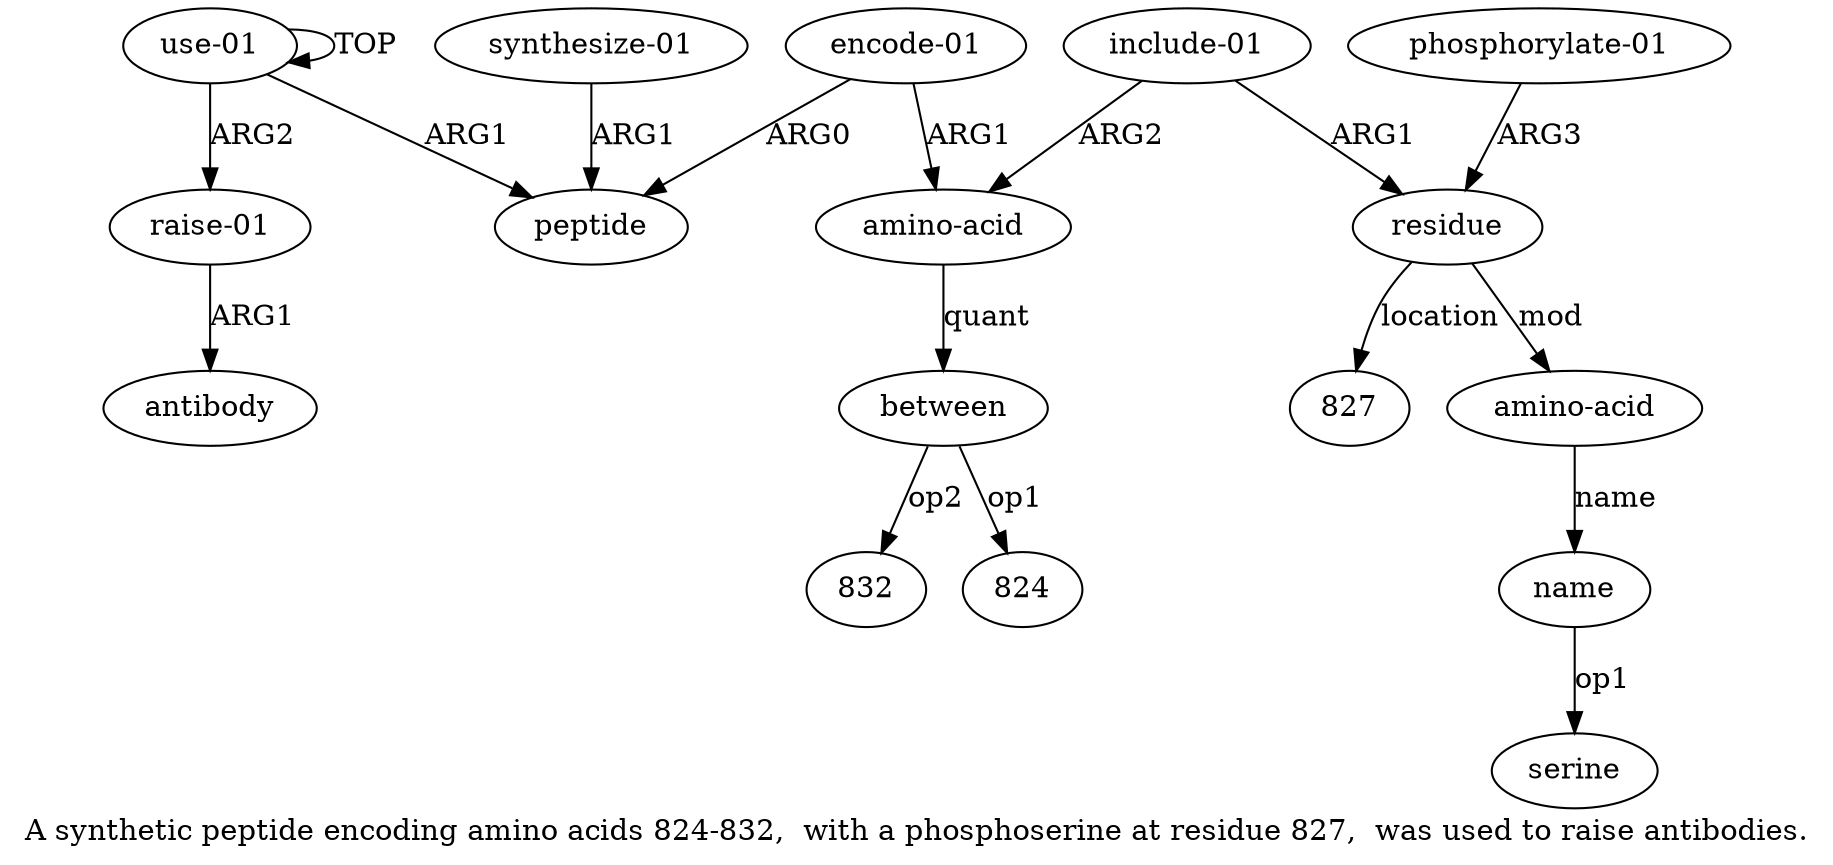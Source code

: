 digraph  {
	graph [label="A synthetic peptide encoding amino acids 824-832,  with a phosphoserine at residue 827,  was used to raise antibodies."];
	node [label="\N"];
	a11	 [color=black,
		gold_ind=11,
		gold_label="raise-01",
		label="raise-01",
		test_ind=11,
		test_label="raise-01"];
	a12	 [color=black,
		gold_ind=12,
		gold_label=antibody,
		label=antibody,
		test_ind=12,
		test_label=antibody];
	a11 -> a12 [key=0,
	color=black,
	gold_label=ARG1,
	label=ARG1,
	test_label=ARG1];
a10 [color=black,
	gold_ind=10,
	gold_label=name,
	label=name,
	test_ind=10,
	test_label=name];
"a10 serine" [color=black,
	gold_ind=-1,
	gold_label=serine,
	label=serine,
	test_ind=-1,
	test_label=serine];
a10 -> "a10 serine" [key=0,
color=black,
gold_label=op1,
label=op1,
test_label=op1];
"a5 824" [color=black,
gold_ind=-1,
gold_label=824,
label=824,
test_ind=-1,
test_label=824];
"a7 827" [color=black,
gold_ind=-1,
gold_label=827,
label=827,
test_ind=-1,
test_label=827];
"a5 832" [color=black,
gold_ind=-1,
gold_label=832,
label=832,
test_ind=-1,
test_label=832];
a1 [color=black,
gold_ind=1,
gold_label=peptide,
label=peptide,
test_ind=1,
test_label=peptide];
a0 [color=black,
gold_ind=0,
gold_label="use-01",
label="use-01",
test_ind=0,
test_label="use-01"];
a0 -> a11 [key=0,
color=black,
gold_label=ARG2,
label=ARG2,
test_label=ARG2];
a0 -> a1 [key=0,
color=black,
gold_label=ARG1,
label=ARG1,
test_label=ARG1];
a0 -> a0 [key=0,
color=black,
gold_label=TOP,
label=TOP,
test_label=TOP];
a3 [color=black,
gold_ind=3,
gold_label="encode-01",
label="encode-01",
test_ind=3,
test_label="encode-01"];
a3 -> a1 [key=0,
color=black,
gold_label=ARG0,
label=ARG0,
test_label=ARG0];
a4 [color=black,
gold_ind=4,
gold_label="amino-acid",
label="amino-acid",
test_ind=4,
test_label="amino-acid"];
a3 -> a4 [key=0,
color=black,
gold_label=ARG1,
label=ARG1,
test_label=ARG1];
a2 [color=black,
gold_ind=2,
gold_label="synthesize-01",
label="synthesize-01",
test_ind=2,
test_label="synthesize-01"];
a2 -> a1 [key=0,
color=black,
gold_label=ARG1,
label=ARG1,
test_label=ARG1];
a5 [color=black,
gold_ind=5,
gold_label=between,
label=between,
test_ind=5,
test_label=between];
a5 -> "a5 824" [key=0,
color=black,
gold_label=op1,
label=op1,
test_label=op1];
a5 -> "a5 832" [key=0,
color=black,
gold_label=op2,
label=op2,
test_label=op2];
a4 -> a5 [key=0,
color=black,
gold_label=quant,
label=quant,
test_label=quant];
a7 [color=black,
gold_ind=7,
gold_label=residue,
label=residue,
test_ind=7,
test_label=residue];
a7 -> "a7 827" [key=0,
color=black,
gold_label=location,
label=location,
test_label=location];
a9 [color=black,
gold_ind=9,
gold_label="amino-acid",
label="amino-acid",
test_ind=9,
test_label="amino-acid"];
a7 -> a9 [key=0,
color=black,
gold_label=mod,
label=mod,
test_label=mod];
a6 [color=black,
gold_ind=6,
gold_label="include-01",
label="include-01",
test_ind=6,
test_label="include-01"];
a6 -> a4 [key=0,
color=black,
gold_label=ARG2,
label=ARG2,
test_label=ARG2];
a6 -> a7 [key=0,
color=black,
gold_label=ARG1,
label=ARG1,
test_label=ARG1];
a9 -> a10 [key=0,
color=black,
gold_label=name,
label=name,
test_label=name];
a8 [color=black,
gold_ind=8,
gold_label="phosphorylate-01",
label="phosphorylate-01",
test_ind=8,
test_label="phosphorylate-01"];
a8 -> a7 [key=0,
color=black,
gold_label=ARG3,
label=ARG3,
test_label=ARG3];
}
